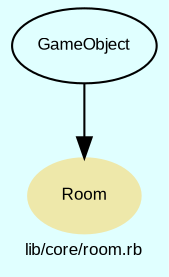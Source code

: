digraph TopLevel {
    compound = true
    bgcolor = lightcyan1
    fontname = Arial
    fontsize = 8
    label = "lib/core/room.rb"
    node [
        fontname = Arial,
        fontsize = 8,
        color = black
    ]

    Room [
        fontcolor = black,
        URL = "classes/Room.html",
        shape = ellipse,
        color = palegoldenrod,
        style = filled,
        label = "Room"
    ]

    GameObject [
        URL = "classes/GameObject.html",
        label = "GameObject"
    ]

    GameObject -> Room [

    ]

}

